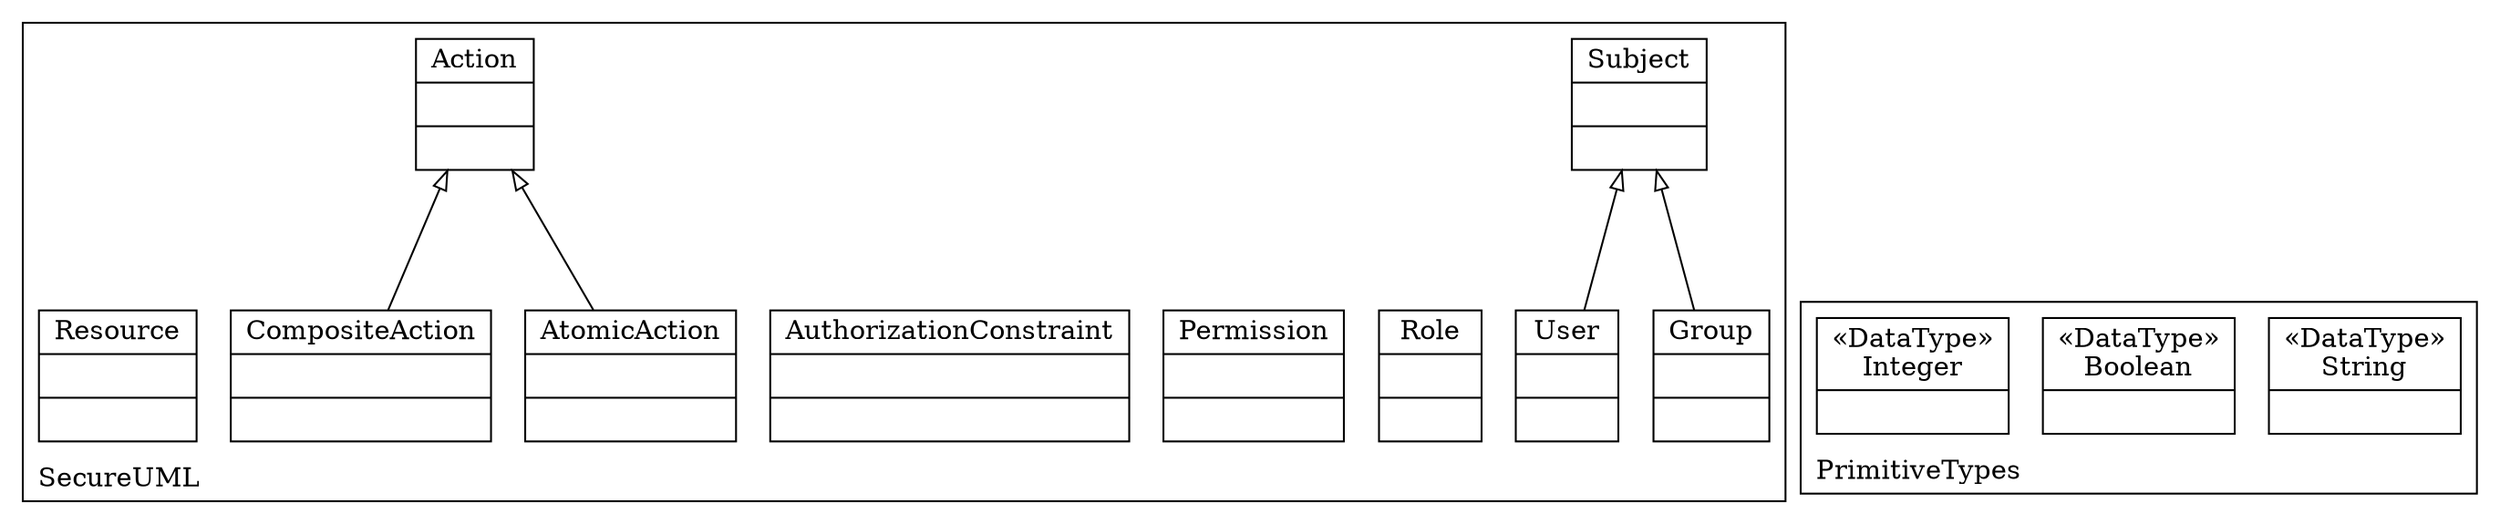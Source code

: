digraph "KM3 Model in DOT" {
graph[rankdir=BT,labeljust=l,labelloc=t,nodeSep=0.75,compound=true];
 subgraph "cluster_SecureUML"{
labelloc=t
color=black
label=SecureUML
 node[shape=record];
Group[label="{Group| | }"]
 Group->Subject[arrowhead=onormal,group=Subject,minlen=2,constraint=true,]
;
 node[shape=record];
User[label="{User| | }"]
 User->Subject[arrowhead=onormal,group=Subject,minlen=2,constraint=true,]
;
 node[shape=record];
Subject[label="{Subject| | }"]
;
 node[shape=record];
Role[label="{Role| | }"]
;
 node[shape=record];
Permission[label="{Permission| | }"]
;
 node[shape=record];
AuthorizationConstraint[label="{AuthorizationConstraint| | }"]
;
 node[shape=record];
AtomicAction[label="{AtomicAction| | }"]
 AtomicAction->Action[arrowhead=onormal,group=Action,minlen=2,constraint=true,]
;
 node[shape=record];
CompositeAction[label="{CompositeAction| | }"]
 CompositeAction->Action[arrowhead=onormal,group=Action,minlen=2,constraint=true,]
;
 node[shape=record];
Action[label="{Action| | }"]
;
 node[shape=record];
Resource[label="{Resource| | }"]
;

} subgraph "cluster_PrimitiveTypes"{
labelloc=t
color=black
label=PrimitiveTypes
 node[shape=record];
String[label="{&#171;DataType&#187;\nString|}"]
;
 node[shape=record];
Boolean[label="{&#171;DataType&#187;\nBoolean|}"]
;
 node[shape=record];
Integer[label="{&#171;DataType&#187;\nInteger|}"]
;

}
}